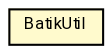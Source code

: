 #!/usr/local/bin/dot
#
# Class diagram 
# Generated by UMLGraph version R5_7_2-60-g0e99a6 (http://www.spinellis.gr/umlgraph/)
#

digraph G {
	graph [fontnames="svg"]
	edge [fontname="Roboto",fontsize=7,labelfontname="Roboto",labelfontsize=7,color="black"];
	node [fontname="Roboto",fontcolor="black",fontsize=8,shape=plaintext,margin=0,width=0,height=0];
	nodesep=0.15;
	ranksep=0.25;
	rankdir=LR;
	// de.lmu.ifi.dbs.elki.visualization.batikutil.BatikUtil
	c1844410 [label=<<table title="de.lmu.ifi.dbs.elki.visualization.batikutil.BatikUtil" border="0" cellborder="1" cellspacing="0" cellpadding="2" bgcolor="lemonChiffon" href="BatikUtil.html" target="_parent">
		<tr><td><table border="0" cellspacing="0" cellpadding="1">
		<tr><td align="center" balign="center"> <font face="Roboto">BatikUtil</font> </td></tr>
		</table></td></tr>
		</table>>, URL="BatikUtil.html"];
}

